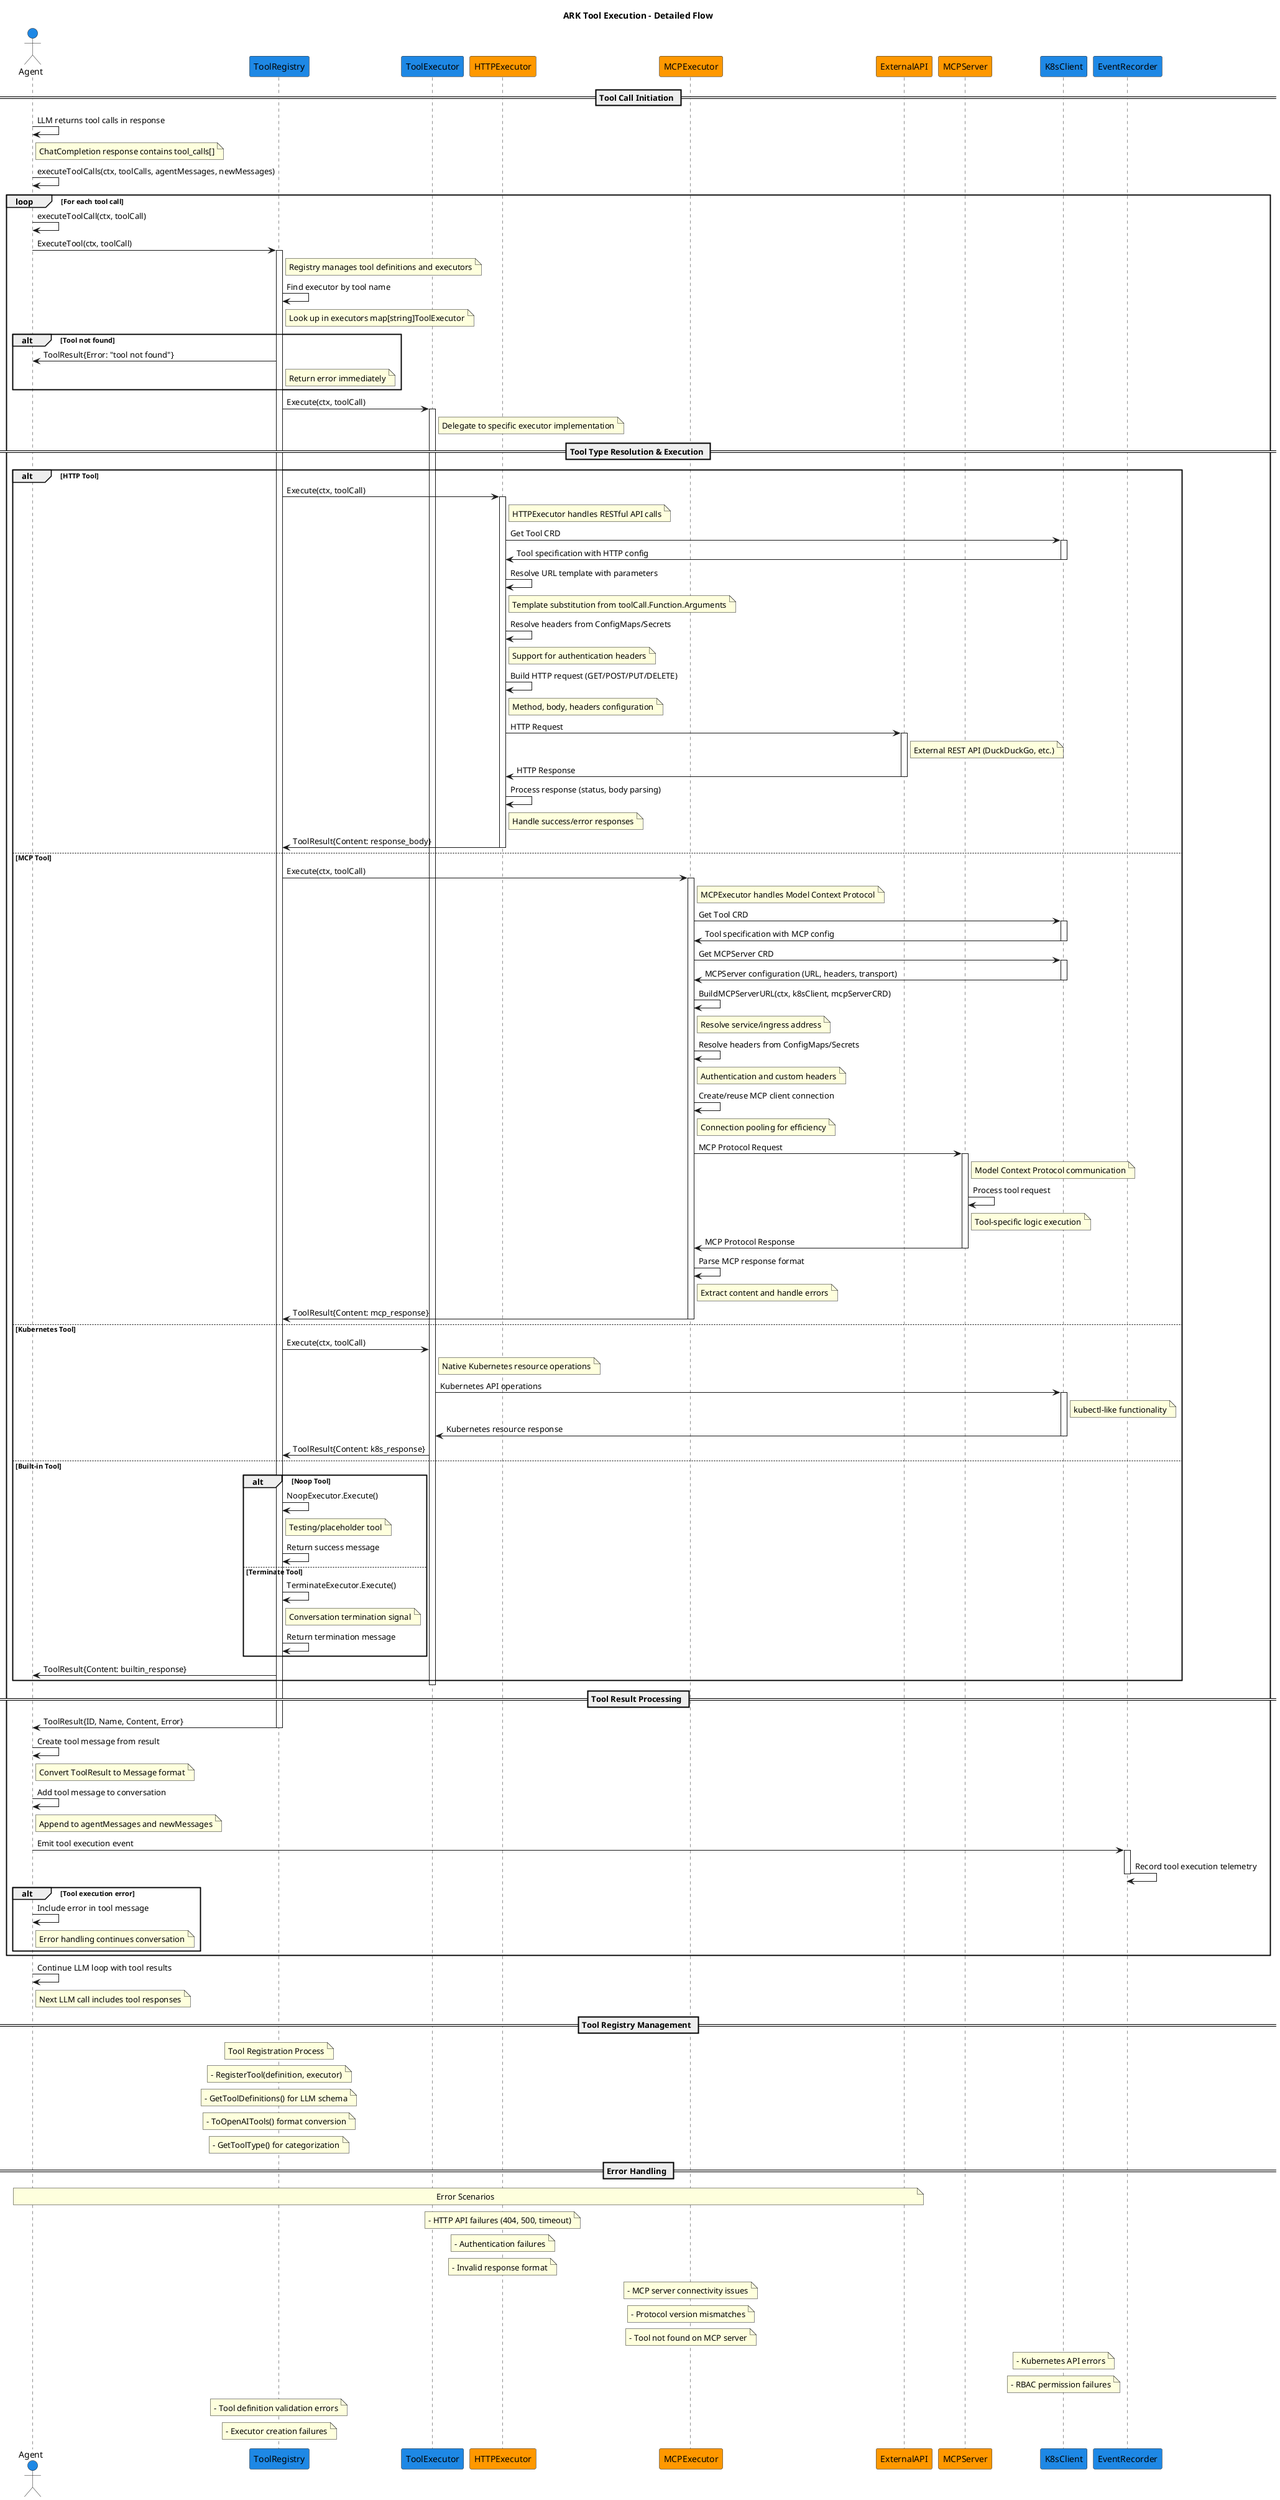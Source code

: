 @startuml Tool Execution Flow - ARK Platform

title ARK Tool Execution - Detailed Flow

!define ARKCOLOR #1E88E5
!define SUCCESSCOLOR #4CAF50
!define ERRORCOLOR #F44336
!define PROCESSCOLOR #FF9800

actor "Agent" as Agent ARKCOLOR
participant "ToolRegistry" as TR ARKCOLOR
participant "ToolExecutor" as TE ARKCOLOR
participant "HTTPExecutor" as HTTP PROCESSCOLOR
participant "MCPExecutor" as MCP PROCESSCOLOR
participant "ExternalAPI" as ExtAPI PROCESSCOLOR
participant "MCPServer" as MCPSrv PROCESSCOLOR
participant "K8sClient" as K8s ARKCOLOR
participant "EventRecorder" as ER ARKCOLOR

== Tool Call Initiation ==

Agent -> Agent : LLM returns tool calls in response
note right of Agent : ChatCompletion response contains tool_calls[]

Agent -> Agent : executeToolCalls(ctx, toolCalls, agentMessages, newMessages)

loop For each tool call
    Agent -> Agent : executeToolCall(ctx, toolCall)
    
    Agent -> TR : ExecuteTool(ctx, toolCall)
    activate TR
    note right of TR : Registry manages tool definitions and executors
    
    TR -> TR : Find executor by tool name
    note right of TR : Look up in executors map[string]ToolExecutor
    
    alt Tool not found
        TR -> Agent : ToolResult{Error: "tool not found"}
        note right of TR : Return error immediately
    end
    
    TR -> TE : Execute(ctx, toolCall)
    activate TE
    note right of TE : Delegate to specific executor implementation
    
    == Tool Type Resolution & Execution ==
    
    alt HTTP Tool
        TR -> HTTP : Execute(ctx, toolCall)
        activate HTTP
        note right of HTTP : HTTPExecutor handles RESTful API calls
        
        HTTP -> K8s : Get Tool CRD
        activate K8s
        K8s -> HTTP : Tool specification with HTTP config
        deactivate K8s
        
        HTTP -> HTTP : Resolve URL template with parameters
        note right of HTTP : Template substitution from toolCall.Function.Arguments
        
        HTTP -> HTTP : Resolve headers from ConfigMaps/Secrets
        note right of HTTP : Support for authentication headers
        
        HTTP -> HTTP : Build HTTP request (GET/POST/PUT/DELETE)
        note right of HTTP : Method, body, headers configuration
        
        HTTP -> ExtAPI : HTTP Request
        activate ExtAPI
        note right of ExtAPI : External REST API (DuckDuckGo, etc.)
        
        ExtAPI -> HTTP : HTTP Response
        deactivate ExtAPI
        
        HTTP -> HTTP : Process response (status, body parsing)
        note right of HTTP : Handle success/error responses
        
        HTTP -> TR : ToolResult{Content: response_body}
        deactivate HTTP
        
    else MCP Tool
        TR -> MCP : Execute(ctx, toolCall)
        activate MCP
        note right of MCP : MCPExecutor handles Model Context Protocol
        
        MCP -> K8s : Get Tool CRD
        activate K8s
        K8s -> MCP : Tool specification with MCP config
        deactivate K8s
        
        MCP -> K8s : Get MCPServer CRD
        activate K8s
        K8s -> MCP : MCPServer configuration (URL, headers, transport)
        deactivate K8s
        
        MCP -> MCP : BuildMCPServerURL(ctx, k8sClient, mcpServerCRD)
        note right of MCP : Resolve service/ingress address
        
        MCP -> MCP : Resolve headers from ConfigMaps/Secrets
        note right of MCP : Authentication and custom headers
        
        MCP -> MCP : Create/reuse MCP client connection
        note right of MCP : Connection pooling for efficiency
        
        MCP -> MCPSrv : MCP Protocol Request
        activate MCPSrv
        note right of MCPSrv : Model Context Protocol communication
        
        MCPSrv -> MCPSrv : Process tool request
        note right of MCPSrv : Tool-specific logic execution
        
        MCPSrv -> MCP : MCP Protocol Response
        deactivate MCPSrv
        
        MCP -> MCP : Parse MCP response format
        note right of MCP : Extract content and handle errors
        
        MCP -> TR : ToolResult{Content: mcp_response}
        deactivate MCP
        
    else Kubernetes Tool
        TR -> TE : Execute(ctx, toolCall)
        note right of TE : Native Kubernetes resource operations
        
        TE -> K8s : Kubernetes API operations
        activate K8s
        note right of K8s : kubectl-like functionality
        
        K8s -> TE : Kubernetes resource response
        deactivate K8s
        
        TE -> TR : ToolResult{Content: k8s_response}
        
    else Built-in Tool
        alt Noop Tool
            TR -> TR : NoopExecutor.Execute()
            note right of TR : Testing/placeholder tool
            TR -> TR : Return success message
            
        else Terminate Tool
            TR -> TR : TerminateExecutor.Execute()
            note right of TR : Conversation termination signal
            TR -> TR : Return termination message
        end
        
        TR -> Agent : ToolResult{Content: builtin_response}
    end
    
    deactivate TE
    
    == Tool Result Processing ==
    
    TR -> Agent : ToolResult{ID, Name, Content, Error}
    deactivate TR
    
    Agent -> Agent : Create tool message from result
    note right of Agent : Convert ToolResult to Message format
    
    Agent -> Agent : Add tool message to conversation
    note right of Agent : Append to agentMessages and newMessages
    
    Agent -> ER : Emit tool execution event
    activate ER
    ER -> ER : Record tool execution telemetry
    deactivate ER
    
    alt Tool execution error
        Agent -> Agent : Include error in tool message
        note right of Agent : Error handling continues conversation
    end
end

Agent -> Agent : Continue LLM loop with tool results
note right of Agent : Next LLM call includes tool responses

== Tool Registry Management ==

note over TR : Tool Registration Process
note over TR : - RegisterTool(definition, executor)
note over TR : - GetToolDefinitions() for LLM schema
note over TR : - ToOpenAITools() format conversion
note over TR : - GetToolType() for categorization

== Error Handling ==

note over Agent, ExtAPI : Error Scenarios
note over HTTP : - HTTP API failures (404, 500, timeout)
note over HTTP : - Authentication failures
note over HTTP : - Invalid response format
note over MCP : - MCP server connectivity issues
note over MCP : - Protocol version mismatches
note over MCP : - Tool not found on MCP server
note over K8s : - Kubernetes API errors
note over K8s : - RBAC permission failures
note over TR : - Tool definition validation errors
note over TR : - Executor creation failures

@enduml
